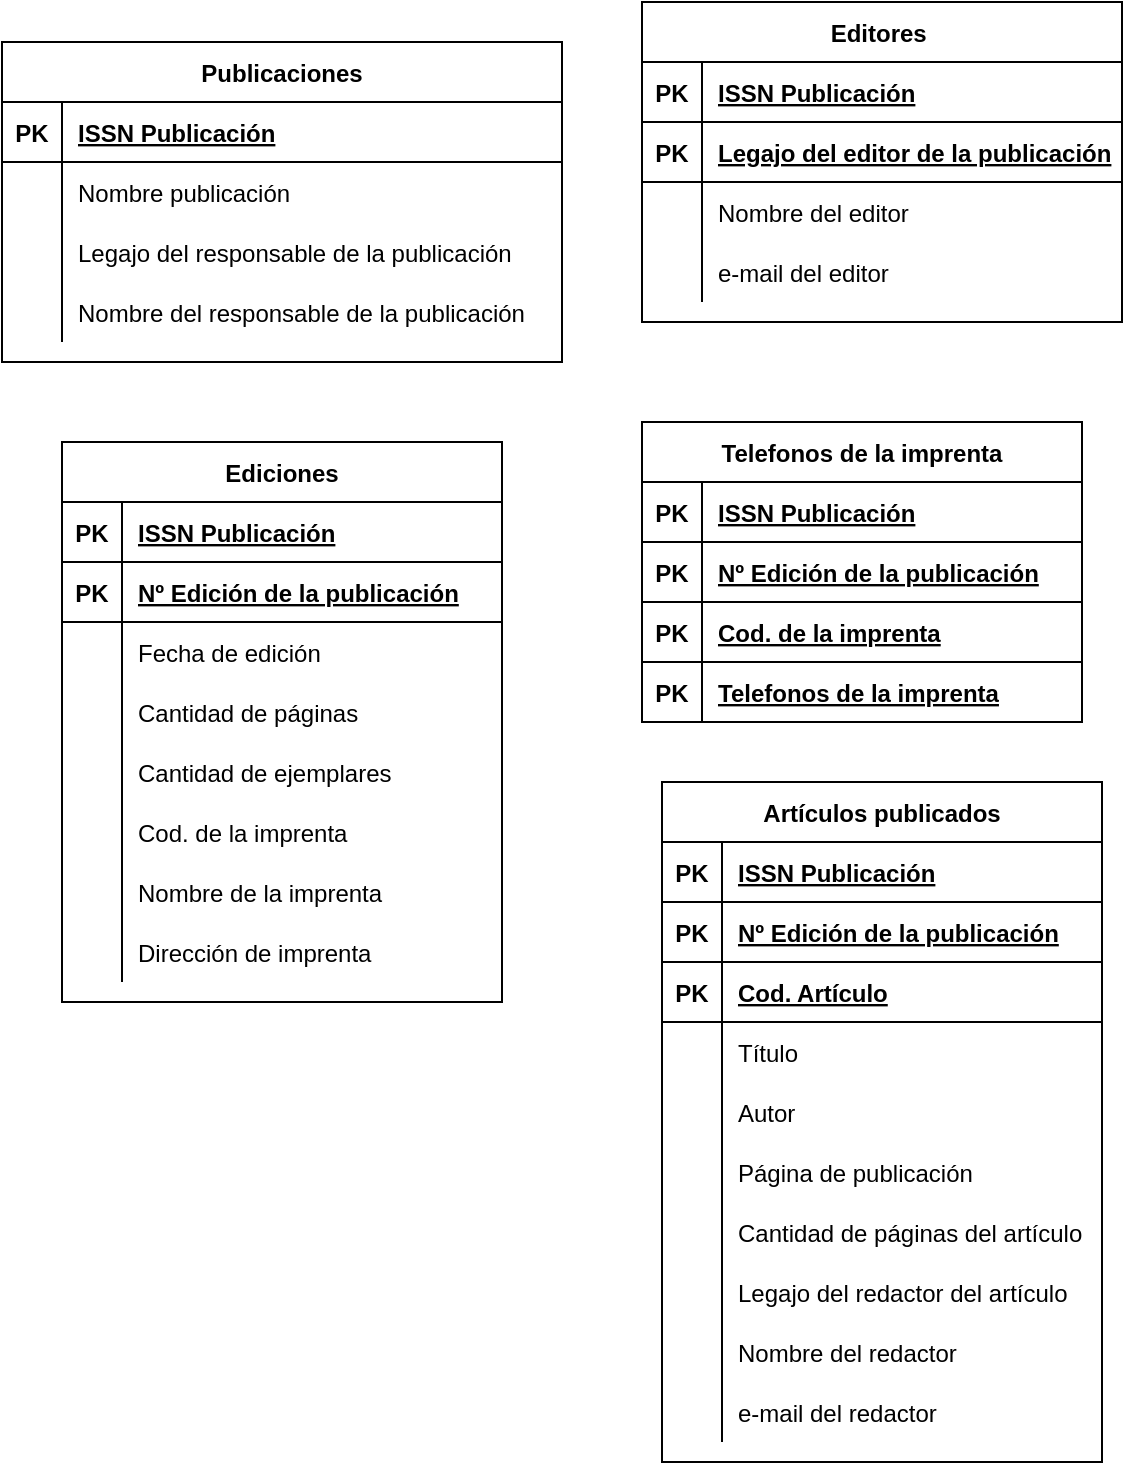 <mxfile version="13.7.1" type="github">
  <diagram id="R2lEEEUBdFMjLlhIrx00" name="Page-1">
    <mxGraphModel dx="801" dy="462" grid="1" gridSize="10" guides="1" tooltips="1" connect="1" arrows="1" fold="1" page="1" pageScale="1" pageWidth="850" pageHeight="1100" math="0" shadow="0" extFonts="Permanent Marker^https://fonts.googleapis.com/css?family=Permanent+Marker">
      <root>
        <mxCell id="0" />
        <mxCell id="1" parent="0" />
        <mxCell id="YVzqmrivTfN_J4FgBl8_-14" value="Editores " style="shape=table;startSize=30;container=1;collapsible=1;childLayout=tableLayout;fixedRows=1;rowLines=0;fontStyle=1;align=center;resizeLast=1;" vertex="1" parent="1">
          <mxGeometry x="500" y="20" width="240" height="160" as="geometry" />
        </mxCell>
        <mxCell id="YVzqmrivTfN_J4FgBl8_-15" value="" style="shape=partialRectangle;collapsible=0;dropTarget=0;pointerEvents=0;fillColor=none;top=0;left=0;bottom=1;right=0;points=[[0,0.5],[1,0.5]];portConstraint=eastwest;" vertex="1" parent="YVzqmrivTfN_J4FgBl8_-14">
          <mxGeometry y="30" width="240" height="30" as="geometry" />
        </mxCell>
        <mxCell id="YVzqmrivTfN_J4FgBl8_-16" value="PK" style="shape=partialRectangle;connectable=0;fillColor=none;top=0;left=0;bottom=0;right=0;fontStyle=1;overflow=hidden;" vertex="1" parent="YVzqmrivTfN_J4FgBl8_-15">
          <mxGeometry width="30" height="30" as="geometry" />
        </mxCell>
        <mxCell id="YVzqmrivTfN_J4FgBl8_-17" value="ISSN Publicación" style="shape=partialRectangle;connectable=0;fillColor=none;top=0;left=0;bottom=0;right=0;align=left;spacingLeft=6;fontStyle=5;overflow=hidden;" vertex="1" parent="YVzqmrivTfN_J4FgBl8_-15">
          <mxGeometry x="30" width="210" height="30" as="geometry" />
        </mxCell>
        <mxCell id="YVzqmrivTfN_J4FgBl8_-123" value="" style="shape=partialRectangle;collapsible=0;dropTarget=0;pointerEvents=0;fillColor=none;top=0;left=0;bottom=1;right=0;points=[[0,0.5],[1,0.5]];portConstraint=eastwest;" vertex="1" parent="YVzqmrivTfN_J4FgBl8_-14">
          <mxGeometry y="60" width="240" height="30" as="geometry" />
        </mxCell>
        <mxCell id="YVzqmrivTfN_J4FgBl8_-124" value="PK" style="shape=partialRectangle;connectable=0;fillColor=none;top=0;left=0;bottom=0;right=0;fontStyle=1;overflow=hidden;" vertex="1" parent="YVzqmrivTfN_J4FgBl8_-123">
          <mxGeometry width="30" height="30" as="geometry" />
        </mxCell>
        <mxCell id="YVzqmrivTfN_J4FgBl8_-125" value="Legajo del editor de la publicación" style="shape=partialRectangle;connectable=0;fillColor=none;top=0;left=0;bottom=0;right=0;align=left;spacingLeft=6;fontStyle=5;overflow=hidden;" vertex="1" parent="YVzqmrivTfN_J4FgBl8_-123">
          <mxGeometry x="30" width="210" height="30" as="geometry" />
        </mxCell>
        <mxCell id="YVzqmrivTfN_J4FgBl8_-18" value="" style="shape=partialRectangle;collapsible=0;dropTarget=0;pointerEvents=0;fillColor=none;top=0;left=0;bottom=0;right=0;points=[[0,0.5],[1,0.5]];portConstraint=eastwest;" vertex="1" parent="YVzqmrivTfN_J4FgBl8_-14">
          <mxGeometry y="90" width="240" height="30" as="geometry" />
        </mxCell>
        <mxCell id="YVzqmrivTfN_J4FgBl8_-19" value="" style="shape=partialRectangle;connectable=0;fillColor=none;top=0;left=0;bottom=0;right=0;editable=1;overflow=hidden;" vertex="1" parent="YVzqmrivTfN_J4FgBl8_-18">
          <mxGeometry width="30" height="30" as="geometry" />
        </mxCell>
        <mxCell id="YVzqmrivTfN_J4FgBl8_-20" value="Nombre del editor" style="shape=partialRectangle;connectable=0;fillColor=none;top=0;left=0;bottom=0;right=0;align=left;spacingLeft=6;overflow=hidden;" vertex="1" parent="YVzqmrivTfN_J4FgBl8_-18">
          <mxGeometry x="30" width="210" height="30" as="geometry" />
        </mxCell>
        <mxCell id="YVzqmrivTfN_J4FgBl8_-21" value="" style="shape=partialRectangle;collapsible=0;dropTarget=0;pointerEvents=0;fillColor=none;top=0;left=0;bottom=0;right=0;points=[[0,0.5],[1,0.5]];portConstraint=eastwest;" vertex="1" parent="YVzqmrivTfN_J4FgBl8_-14">
          <mxGeometry y="120" width="240" height="30" as="geometry" />
        </mxCell>
        <mxCell id="YVzqmrivTfN_J4FgBl8_-22" value="" style="shape=partialRectangle;connectable=0;fillColor=none;top=0;left=0;bottom=0;right=0;editable=1;overflow=hidden;" vertex="1" parent="YVzqmrivTfN_J4FgBl8_-21">
          <mxGeometry width="30" height="30" as="geometry" />
        </mxCell>
        <mxCell id="YVzqmrivTfN_J4FgBl8_-23" value="e-mail del editor" style="shape=partialRectangle;connectable=0;fillColor=none;top=0;left=0;bottom=0;right=0;align=left;spacingLeft=6;overflow=hidden;" vertex="1" parent="YVzqmrivTfN_J4FgBl8_-21">
          <mxGeometry x="30" width="210" height="30" as="geometry" />
        </mxCell>
        <mxCell id="YVzqmrivTfN_J4FgBl8_-1" value="Publicaciones" style="shape=table;startSize=30;container=1;collapsible=1;childLayout=tableLayout;fixedRows=1;rowLines=0;fontStyle=1;align=center;resizeLast=1;" vertex="1" parent="1">
          <mxGeometry x="180" y="40" width="280" height="160" as="geometry" />
        </mxCell>
        <mxCell id="YVzqmrivTfN_J4FgBl8_-2" value="" style="shape=partialRectangle;collapsible=0;dropTarget=0;pointerEvents=0;fillColor=none;top=0;left=0;bottom=1;right=0;points=[[0,0.5],[1,0.5]];portConstraint=eastwest;" vertex="1" parent="YVzqmrivTfN_J4FgBl8_-1">
          <mxGeometry y="30" width="280" height="30" as="geometry" />
        </mxCell>
        <mxCell id="YVzqmrivTfN_J4FgBl8_-3" value="PK" style="shape=partialRectangle;connectable=0;fillColor=none;top=0;left=0;bottom=0;right=0;fontStyle=1;overflow=hidden;" vertex="1" parent="YVzqmrivTfN_J4FgBl8_-2">
          <mxGeometry width="30" height="30" as="geometry" />
        </mxCell>
        <mxCell id="YVzqmrivTfN_J4FgBl8_-4" value="ISSN Publicación" style="shape=partialRectangle;connectable=0;fillColor=none;top=0;left=0;bottom=0;right=0;align=left;spacingLeft=6;fontStyle=5;overflow=hidden;" vertex="1" parent="YVzqmrivTfN_J4FgBl8_-2">
          <mxGeometry x="30" width="250" height="30" as="geometry" />
        </mxCell>
        <mxCell id="YVzqmrivTfN_J4FgBl8_-5" value="" style="shape=partialRectangle;collapsible=0;dropTarget=0;pointerEvents=0;fillColor=none;top=0;left=0;bottom=0;right=0;points=[[0,0.5],[1,0.5]];portConstraint=eastwest;" vertex="1" parent="YVzqmrivTfN_J4FgBl8_-1">
          <mxGeometry y="60" width="280" height="30" as="geometry" />
        </mxCell>
        <mxCell id="YVzqmrivTfN_J4FgBl8_-6" value="" style="shape=partialRectangle;connectable=0;fillColor=none;top=0;left=0;bottom=0;right=0;editable=1;overflow=hidden;" vertex="1" parent="YVzqmrivTfN_J4FgBl8_-5">
          <mxGeometry width="30" height="30" as="geometry" />
        </mxCell>
        <mxCell id="YVzqmrivTfN_J4FgBl8_-7" value="Nombre publicación" style="shape=partialRectangle;connectable=0;fillColor=none;top=0;left=0;bottom=0;right=0;align=left;spacingLeft=6;overflow=hidden;" vertex="1" parent="YVzqmrivTfN_J4FgBl8_-5">
          <mxGeometry x="30" width="250" height="30" as="geometry" />
        </mxCell>
        <mxCell id="YVzqmrivTfN_J4FgBl8_-8" value="" style="shape=partialRectangle;collapsible=0;dropTarget=0;pointerEvents=0;fillColor=none;top=0;left=0;bottom=0;right=0;points=[[0,0.5],[1,0.5]];portConstraint=eastwest;" vertex="1" parent="YVzqmrivTfN_J4FgBl8_-1">
          <mxGeometry y="90" width="280" height="30" as="geometry" />
        </mxCell>
        <mxCell id="YVzqmrivTfN_J4FgBl8_-9" value="" style="shape=partialRectangle;connectable=0;fillColor=none;top=0;left=0;bottom=0;right=0;editable=1;overflow=hidden;" vertex="1" parent="YVzqmrivTfN_J4FgBl8_-8">
          <mxGeometry width="30" height="30" as="geometry" />
        </mxCell>
        <mxCell id="YVzqmrivTfN_J4FgBl8_-10" value="Legajo del responsable de la publicación" style="shape=partialRectangle;connectable=0;fillColor=none;top=0;left=0;bottom=0;right=0;align=left;spacingLeft=6;overflow=hidden;" vertex="1" parent="YVzqmrivTfN_J4FgBl8_-8">
          <mxGeometry x="30" width="250" height="30" as="geometry" />
        </mxCell>
        <mxCell id="YVzqmrivTfN_J4FgBl8_-11" value="" style="shape=partialRectangle;collapsible=0;dropTarget=0;pointerEvents=0;fillColor=none;top=0;left=0;bottom=0;right=0;points=[[0,0.5],[1,0.5]];portConstraint=eastwest;" vertex="1" parent="YVzqmrivTfN_J4FgBl8_-1">
          <mxGeometry y="120" width="280" height="30" as="geometry" />
        </mxCell>
        <mxCell id="YVzqmrivTfN_J4FgBl8_-12" value="" style="shape=partialRectangle;connectable=0;fillColor=none;top=0;left=0;bottom=0;right=0;editable=1;overflow=hidden;" vertex="1" parent="YVzqmrivTfN_J4FgBl8_-11">
          <mxGeometry width="30" height="30" as="geometry" />
        </mxCell>
        <mxCell id="YVzqmrivTfN_J4FgBl8_-13" value="Nombre del responsable de la publicación" style="shape=partialRectangle;connectable=0;fillColor=none;top=0;left=0;bottom=0;right=0;align=left;spacingLeft=6;overflow=hidden;" vertex="1" parent="YVzqmrivTfN_J4FgBl8_-11">
          <mxGeometry x="30" width="250" height="30" as="geometry" />
        </mxCell>
        <mxCell id="YVzqmrivTfN_J4FgBl8_-40" value="Ediciones" style="shape=table;startSize=30;container=1;collapsible=1;childLayout=tableLayout;fixedRows=1;rowLines=0;fontStyle=1;align=center;resizeLast=1;" vertex="1" parent="1">
          <mxGeometry x="210" y="240" width="220" height="280" as="geometry" />
        </mxCell>
        <mxCell id="YVzqmrivTfN_J4FgBl8_-41" value="" style="shape=partialRectangle;collapsible=0;dropTarget=0;pointerEvents=0;fillColor=none;top=0;left=0;bottom=1;right=0;points=[[0,0.5],[1,0.5]];portConstraint=eastwest;" vertex="1" parent="YVzqmrivTfN_J4FgBl8_-40">
          <mxGeometry y="30" width="220" height="30" as="geometry" />
        </mxCell>
        <mxCell id="YVzqmrivTfN_J4FgBl8_-42" value="PK" style="shape=partialRectangle;connectable=0;fillColor=none;top=0;left=0;bottom=0;right=0;fontStyle=1;overflow=hidden;" vertex="1" parent="YVzqmrivTfN_J4FgBl8_-41">
          <mxGeometry width="30" height="30" as="geometry" />
        </mxCell>
        <mxCell id="YVzqmrivTfN_J4FgBl8_-43" value="ISSN Publicación" style="shape=partialRectangle;connectable=0;fillColor=none;top=0;left=0;bottom=0;right=0;align=left;spacingLeft=6;fontStyle=5;overflow=hidden;" vertex="1" parent="YVzqmrivTfN_J4FgBl8_-41">
          <mxGeometry x="30" width="190" height="30" as="geometry" />
        </mxCell>
        <mxCell id="YVzqmrivTfN_J4FgBl8_-87" value="" style="shape=partialRectangle;collapsible=0;dropTarget=0;pointerEvents=0;fillColor=none;top=0;left=0;bottom=1;right=0;points=[[0,0.5],[1,0.5]];portConstraint=eastwest;" vertex="1" parent="YVzqmrivTfN_J4FgBl8_-40">
          <mxGeometry y="60" width="220" height="30" as="geometry" />
        </mxCell>
        <mxCell id="YVzqmrivTfN_J4FgBl8_-88" value="PK" style="shape=partialRectangle;connectable=0;fillColor=none;top=0;left=0;bottom=0;right=0;fontStyle=1;overflow=hidden;" vertex="1" parent="YVzqmrivTfN_J4FgBl8_-87">
          <mxGeometry width="30" height="30" as="geometry" />
        </mxCell>
        <mxCell id="YVzqmrivTfN_J4FgBl8_-89" value="Nº Edición de la publicación" style="shape=partialRectangle;connectable=0;fillColor=none;top=0;left=0;bottom=0;right=0;align=left;spacingLeft=6;fontStyle=5;overflow=hidden;" vertex="1" parent="YVzqmrivTfN_J4FgBl8_-87">
          <mxGeometry x="30" width="190" height="30" as="geometry" />
        </mxCell>
        <mxCell id="YVzqmrivTfN_J4FgBl8_-44" value="" style="shape=partialRectangle;collapsible=0;dropTarget=0;pointerEvents=0;fillColor=none;top=0;left=0;bottom=0;right=0;points=[[0,0.5],[1,0.5]];portConstraint=eastwest;" vertex="1" parent="YVzqmrivTfN_J4FgBl8_-40">
          <mxGeometry y="90" width="220" height="30" as="geometry" />
        </mxCell>
        <mxCell id="YVzqmrivTfN_J4FgBl8_-45" value="" style="shape=partialRectangle;connectable=0;fillColor=none;top=0;left=0;bottom=0;right=0;editable=1;overflow=hidden;" vertex="1" parent="YVzqmrivTfN_J4FgBl8_-44">
          <mxGeometry width="30" height="30" as="geometry" />
        </mxCell>
        <mxCell id="YVzqmrivTfN_J4FgBl8_-46" value="Fecha de edición" style="shape=partialRectangle;connectable=0;fillColor=none;top=0;left=0;bottom=0;right=0;align=left;spacingLeft=6;overflow=hidden;" vertex="1" parent="YVzqmrivTfN_J4FgBl8_-44">
          <mxGeometry x="30" width="190" height="30" as="geometry" />
        </mxCell>
        <mxCell id="YVzqmrivTfN_J4FgBl8_-47" value="" style="shape=partialRectangle;collapsible=0;dropTarget=0;pointerEvents=0;fillColor=none;top=0;left=0;bottom=0;right=0;points=[[0,0.5],[1,0.5]];portConstraint=eastwest;" vertex="1" parent="YVzqmrivTfN_J4FgBl8_-40">
          <mxGeometry y="120" width="220" height="30" as="geometry" />
        </mxCell>
        <mxCell id="YVzqmrivTfN_J4FgBl8_-48" value="" style="shape=partialRectangle;connectable=0;fillColor=none;top=0;left=0;bottom=0;right=0;editable=1;overflow=hidden;" vertex="1" parent="YVzqmrivTfN_J4FgBl8_-47">
          <mxGeometry width="30" height="30" as="geometry" />
        </mxCell>
        <mxCell id="YVzqmrivTfN_J4FgBl8_-49" value="Cantidad de páginas" style="shape=partialRectangle;connectable=0;fillColor=none;top=0;left=0;bottom=0;right=0;align=left;spacingLeft=6;overflow=hidden;" vertex="1" parent="YVzqmrivTfN_J4FgBl8_-47">
          <mxGeometry x="30" width="190" height="30" as="geometry" />
        </mxCell>
        <mxCell id="YVzqmrivTfN_J4FgBl8_-50" value="" style="shape=partialRectangle;collapsible=0;dropTarget=0;pointerEvents=0;fillColor=none;top=0;left=0;bottom=0;right=0;points=[[0,0.5],[1,0.5]];portConstraint=eastwest;" vertex="1" parent="YVzqmrivTfN_J4FgBl8_-40">
          <mxGeometry y="150" width="220" height="30" as="geometry" />
        </mxCell>
        <mxCell id="YVzqmrivTfN_J4FgBl8_-51" value="" style="shape=partialRectangle;connectable=0;fillColor=none;top=0;left=0;bottom=0;right=0;editable=1;overflow=hidden;" vertex="1" parent="YVzqmrivTfN_J4FgBl8_-50">
          <mxGeometry width="30" height="30" as="geometry" />
        </mxCell>
        <mxCell id="YVzqmrivTfN_J4FgBl8_-52" value="Cantidad de ejemplares" style="shape=partialRectangle;connectable=0;fillColor=none;top=0;left=0;bottom=0;right=0;align=left;spacingLeft=6;overflow=hidden;" vertex="1" parent="YVzqmrivTfN_J4FgBl8_-50">
          <mxGeometry x="30" width="190" height="30" as="geometry" />
        </mxCell>
        <mxCell id="YVzqmrivTfN_J4FgBl8_-67" value="" style="shape=partialRectangle;collapsible=0;dropTarget=0;pointerEvents=0;fillColor=none;top=0;left=0;bottom=0;right=0;points=[[0,0.5],[1,0.5]];portConstraint=eastwest;" vertex="1" parent="YVzqmrivTfN_J4FgBl8_-40">
          <mxGeometry y="180" width="220" height="30" as="geometry" />
        </mxCell>
        <mxCell id="YVzqmrivTfN_J4FgBl8_-68" value="" style="shape=partialRectangle;connectable=0;fillColor=none;top=0;left=0;bottom=0;right=0;editable=1;overflow=hidden;" vertex="1" parent="YVzqmrivTfN_J4FgBl8_-67">
          <mxGeometry width="30" height="30" as="geometry" />
        </mxCell>
        <mxCell id="YVzqmrivTfN_J4FgBl8_-69" value="Cod. de la imprenta" style="shape=partialRectangle;connectable=0;fillColor=none;top=0;left=0;bottom=0;right=0;align=left;spacingLeft=6;overflow=hidden;" vertex="1" parent="YVzqmrivTfN_J4FgBl8_-67">
          <mxGeometry x="30" width="190" height="30" as="geometry" />
        </mxCell>
        <mxCell id="YVzqmrivTfN_J4FgBl8_-71" value="" style="shape=partialRectangle;collapsible=0;dropTarget=0;pointerEvents=0;fillColor=none;top=0;left=0;bottom=0;right=0;points=[[0,0.5],[1,0.5]];portConstraint=eastwest;" vertex="1" parent="YVzqmrivTfN_J4FgBl8_-40">
          <mxGeometry y="210" width="220" height="30" as="geometry" />
        </mxCell>
        <mxCell id="YVzqmrivTfN_J4FgBl8_-72" value="" style="shape=partialRectangle;connectable=0;fillColor=none;top=0;left=0;bottom=0;right=0;editable=1;overflow=hidden;" vertex="1" parent="YVzqmrivTfN_J4FgBl8_-71">
          <mxGeometry width="30" height="30" as="geometry" />
        </mxCell>
        <mxCell id="YVzqmrivTfN_J4FgBl8_-73" value="Nombre de la imprenta" style="shape=partialRectangle;connectable=0;fillColor=none;top=0;left=0;bottom=0;right=0;align=left;spacingLeft=6;overflow=hidden;" vertex="1" parent="YVzqmrivTfN_J4FgBl8_-71">
          <mxGeometry x="30" width="190" height="30" as="geometry" />
        </mxCell>
        <mxCell id="YVzqmrivTfN_J4FgBl8_-75" value="" style="shape=partialRectangle;collapsible=0;dropTarget=0;pointerEvents=0;fillColor=none;top=0;left=0;bottom=0;right=0;points=[[0,0.5],[1,0.5]];portConstraint=eastwest;" vertex="1" parent="YVzqmrivTfN_J4FgBl8_-40">
          <mxGeometry y="240" width="220" height="30" as="geometry" />
        </mxCell>
        <mxCell id="YVzqmrivTfN_J4FgBl8_-76" value="" style="shape=partialRectangle;connectable=0;fillColor=none;top=0;left=0;bottom=0;right=0;editable=1;overflow=hidden;" vertex="1" parent="YVzqmrivTfN_J4FgBl8_-75">
          <mxGeometry width="30" height="30" as="geometry" />
        </mxCell>
        <mxCell id="YVzqmrivTfN_J4FgBl8_-77" value="Dirección de imprenta" style="shape=partialRectangle;connectable=0;fillColor=none;top=0;left=0;bottom=0;right=0;align=left;spacingLeft=6;overflow=hidden;" vertex="1" parent="YVzqmrivTfN_J4FgBl8_-75">
          <mxGeometry x="30" width="190" height="30" as="geometry" />
        </mxCell>
        <mxCell id="YVzqmrivTfN_J4FgBl8_-53" value="Artículos publicados" style="shape=table;startSize=30;container=1;collapsible=1;childLayout=tableLayout;fixedRows=1;rowLines=0;fontStyle=1;align=center;resizeLast=1;" vertex="1" parent="1">
          <mxGeometry x="510" y="410" width="220" height="340" as="geometry" />
        </mxCell>
        <mxCell id="YVzqmrivTfN_J4FgBl8_-54" value="" style="shape=partialRectangle;collapsible=0;dropTarget=0;pointerEvents=0;fillColor=none;top=0;left=0;bottom=1;right=0;points=[[0,0.5],[1,0.5]];portConstraint=eastwest;" vertex="1" parent="YVzqmrivTfN_J4FgBl8_-53">
          <mxGeometry y="30" width="220" height="30" as="geometry" />
        </mxCell>
        <mxCell id="YVzqmrivTfN_J4FgBl8_-55" value="PK" style="shape=partialRectangle;connectable=0;fillColor=none;top=0;left=0;bottom=0;right=0;fontStyle=1;overflow=hidden;" vertex="1" parent="YVzqmrivTfN_J4FgBl8_-54">
          <mxGeometry width="30" height="30" as="geometry" />
        </mxCell>
        <mxCell id="YVzqmrivTfN_J4FgBl8_-56" value="ISSN Publicación" style="shape=partialRectangle;connectable=0;fillColor=none;top=0;left=0;bottom=0;right=0;align=left;spacingLeft=6;fontStyle=5;overflow=hidden;" vertex="1" parent="YVzqmrivTfN_J4FgBl8_-54">
          <mxGeometry x="30" width="190" height="30" as="geometry" />
        </mxCell>
        <mxCell id="YVzqmrivTfN_J4FgBl8_-103" value="" style="shape=partialRectangle;collapsible=0;dropTarget=0;pointerEvents=0;fillColor=none;top=0;left=0;bottom=1;right=0;points=[[0,0.5],[1,0.5]];portConstraint=eastwest;" vertex="1" parent="YVzqmrivTfN_J4FgBl8_-53">
          <mxGeometry y="60" width="220" height="30" as="geometry" />
        </mxCell>
        <mxCell id="YVzqmrivTfN_J4FgBl8_-104" value="PK" style="shape=partialRectangle;connectable=0;fillColor=none;top=0;left=0;bottom=0;right=0;fontStyle=1;overflow=hidden;" vertex="1" parent="YVzqmrivTfN_J4FgBl8_-103">
          <mxGeometry width="30" height="30" as="geometry" />
        </mxCell>
        <mxCell id="YVzqmrivTfN_J4FgBl8_-105" value="Nº Edición de la publicación" style="shape=partialRectangle;connectable=0;fillColor=none;top=0;left=0;bottom=0;right=0;align=left;spacingLeft=6;fontStyle=5;overflow=hidden;" vertex="1" parent="YVzqmrivTfN_J4FgBl8_-103">
          <mxGeometry x="30" width="190" height="30" as="geometry" />
        </mxCell>
        <mxCell id="YVzqmrivTfN_J4FgBl8_-99" value="" style="shape=partialRectangle;collapsible=0;dropTarget=0;pointerEvents=0;fillColor=none;top=0;left=0;bottom=1;right=0;points=[[0,0.5],[1,0.5]];portConstraint=eastwest;" vertex="1" parent="YVzqmrivTfN_J4FgBl8_-53">
          <mxGeometry y="90" width="220" height="30" as="geometry" />
        </mxCell>
        <mxCell id="YVzqmrivTfN_J4FgBl8_-100" value="PK" style="shape=partialRectangle;connectable=0;fillColor=none;top=0;left=0;bottom=0;right=0;fontStyle=1;overflow=hidden;" vertex="1" parent="YVzqmrivTfN_J4FgBl8_-99">
          <mxGeometry width="30" height="30" as="geometry" />
        </mxCell>
        <mxCell id="YVzqmrivTfN_J4FgBl8_-101" value="Cod. Artículo" style="shape=partialRectangle;connectable=0;fillColor=none;top=0;left=0;bottom=0;right=0;align=left;spacingLeft=6;fontStyle=5;overflow=hidden;" vertex="1" parent="YVzqmrivTfN_J4FgBl8_-99">
          <mxGeometry x="30" width="190" height="30" as="geometry" />
        </mxCell>
        <mxCell id="YVzqmrivTfN_J4FgBl8_-57" value="" style="shape=partialRectangle;collapsible=0;dropTarget=0;pointerEvents=0;fillColor=none;top=0;left=0;bottom=0;right=0;points=[[0,0.5],[1,0.5]];portConstraint=eastwest;" vertex="1" parent="YVzqmrivTfN_J4FgBl8_-53">
          <mxGeometry y="120" width="220" height="30" as="geometry" />
        </mxCell>
        <mxCell id="YVzqmrivTfN_J4FgBl8_-58" value="" style="shape=partialRectangle;connectable=0;fillColor=none;top=0;left=0;bottom=0;right=0;editable=1;overflow=hidden;" vertex="1" parent="YVzqmrivTfN_J4FgBl8_-57">
          <mxGeometry width="30" height="30" as="geometry" />
        </mxCell>
        <mxCell id="YVzqmrivTfN_J4FgBl8_-59" value="Título" style="shape=partialRectangle;connectable=0;fillColor=none;top=0;left=0;bottom=0;right=0;align=left;spacingLeft=6;overflow=hidden;" vertex="1" parent="YVzqmrivTfN_J4FgBl8_-57">
          <mxGeometry x="30" width="190" height="30" as="geometry" />
        </mxCell>
        <mxCell id="YVzqmrivTfN_J4FgBl8_-60" value="" style="shape=partialRectangle;collapsible=0;dropTarget=0;pointerEvents=0;fillColor=none;top=0;left=0;bottom=0;right=0;points=[[0,0.5],[1,0.5]];portConstraint=eastwest;" vertex="1" parent="YVzqmrivTfN_J4FgBl8_-53">
          <mxGeometry y="150" width="220" height="30" as="geometry" />
        </mxCell>
        <mxCell id="YVzqmrivTfN_J4FgBl8_-61" value="" style="shape=partialRectangle;connectable=0;fillColor=none;top=0;left=0;bottom=0;right=0;editable=1;overflow=hidden;" vertex="1" parent="YVzqmrivTfN_J4FgBl8_-60">
          <mxGeometry width="30" height="30" as="geometry" />
        </mxCell>
        <mxCell id="YVzqmrivTfN_J4FgBl8_-62" value="Autor" style="shape=partialRectangle;connectable=0;fillColor=none;top=0;left=0;bottom=0;right=0;align=left;spacingLeft=6;overflow=hidden;" vertex="1" parent="YVzqmrivTfN_J4FgBl8_-60">
          <mxGeometry x="30" width="190" height="30" as="geometry" />
        </mxCell>
        <mxCell id="YVzqmrivTfN_J4FgBl8_-63" value="" style="shape=partialRectangle;collapsible=0;dropTarget=0;pointerEvents=0;fillColor=none;top=0;left=0;bottom=0;right=0;points=[[0,0.5],[1,0.5]];portConstraint=eastwest;" vertex="1" parent="YVzqmrivTfN_J4FgBl8_-53">
          <mxGeometry y="180" width="220" height="30" as="geometry" />
        </mxCell>
        <mxCell id="YVzqmrivTfN_J4FgBl8_-64" value="" style="shape=partialRectangle;connectable=0;fillColor=none;top=0;left=0;bottom=0;right=0;editable=1;overflow=hidden;" vertex="1" parent="YVzqmrivTfN_J4FgBl8_-63">
          <mxGeometry width="30" height="30" as="geometry" />
        </mxCell>
        <mxCell id="YVzqmrivTfN_J4FgBl8_-65" value="Página de publicación" style="shape=partialRectangle;connectable=0;fillColor=none;top=0;left=0;bottom=0;right=0;align=left;spacingLeft=6;overflow=hidden;" vertex="1" parent="YVzqmrivTfN_J4FgBl8_-63">
          <mxGeometry x="30" width="190" height="30" as="geometry" />
        </mxCell>
        <mxCell id="YVzqmrivTfN_J4FgBl8_-107" value="" style="shape=partialRectangle;collapsible=0;dropTarget=0;pointerEvents=0;fillColor=none;top=0;left=0;bottom=0;right=0;points=[[0,0.5],[1,0.5]];portConstraint=eastwest;" vertex="1" parent="YVzqmrivTfN_J4FgBl8_-53">
          <mxGeometry y="210" width="220" height="30" as="geometry" />
        </mxCell>
        <mxCell id="YVzqmrivTfN_J4FgBl8_-108" value="" style="shape=partialRectangle;connectable=0;fillColor=none;top=0;left=0;bottom=0;right=0;editable=1;overflow=hidden;" vertex="1" parent="YVzqmrivTfN_J4FgBl8_-107">
          <mxGeometry width="30" height="30" as="geometry" />
        </mxCell>
        <mxCell id="YVzqmrivTfN_J4FgBl8_-109" value="Cantidad de páginas del artículo" style="shape=partialRectangle;connectable=0;fillColor=none;top=0;left=0;bottom=0;right=0;align=left;spacingLeft=6;overflow=hidden;" vertex="1" parent="YVzqmrivTfN_J4FgBl8_-107">
          <mxGeometry x="30" width="190" height="30" as="geometry" />
        </mxCell>
        <mxCell id="YVzqmrivTfN_J4FgBl8_-111" value="" style="shape=partialRectangle;collapsible=0;dropTarget=0;pointerEvents=0;fillColor=none;top=0;left=0;bottom=0;right=0;points=[[0,0.5],[1,0.5]];portConstraint=eastwest;" vertex="1" parent="YVzqmrivTfN_J4FgBl8_-53">
          <mxGeometry y="240" width="220" height="30" as="geometry" />
        </mxCell>
        <mxCell id="YVzqmrivTfN_J4FgBl8_-112" value="" style="shape=partialRectangle;connectable=0;fillColor=none;top=0;left=0;bottom=0;right=0;editable=1;overflow=hidden;" vertex="1" parent="YVzqmrivTfN_J4FgBl8_-111">
          <mxGeometry width="30" height="30" as="geometry" />
        </mxCell>
        <mxCell id="YVzqmrivTfN_J4FgBl8_-113" value="Legajo del redactor del artículo" style="shape=partialRectangle;connectable=0;fillColor=none;top=0;left=0;bottom=0;right=0;align=left;spacingLeft=6;overflow=hidden;" vertex="1" parent="YVzqmrivTfN_J4FgBl8_-111">
          <mxGeometry x="30" width="190" height="30" as="geometry" />
        </mxCell>
        <mxCell id="YVzqmrivTfN_J4FgBl8_-115" value="" style="shape=partialRectangle;collapsible=0;dropTarget=0;pointerEvents=0;fillColor=none;top=0;left=0;bottom=0;right=0;points=[[0,0.5],[1,0.5]];portConstraint=eastwest;" vertex="1" parent="YVzqmrivTfN_J4FgBl8_-53">
          <mxGeometry y="270" width="220" height="30" as="geometry" />
        </mxCell>
        <mxCell id="YVzqmrivTfN_J4FgBl8_-116" value="" style="shape=partialRectangle;connectable=0;fillColor=none;top=0;left=0;bottom=0;right=0;editable=1;overflow=hidden;" vertex="1" parent="YVzqmrivTfN_J4FgBl8_-115">
          <mxGeometry width="30" height="30" as="geometry" />
        </mxCell>
        <mxCell id="YVzqmrivTfN_J4FgBl8_-117" value="Nombre del redactor" style="shape=partialRectangle;connectable=0;fillColor=none;top=0;left=0;bottom=0;right=0;align=left;spacingLeft=6;overflow=hidden;" vertex="1" parent="YVzqmrivTfN_J4FgBl8_-115">
          <mxGeometry x="30" width="190" height="30" as="geometry" />
        </mxCell>
        <mxCell id="YVzqmrivTfN_J4FgBl8_-119" value="" style="shape=partialRectangle;collapsible=0;dropTarget=0;pointerEvents=0;fillColor=none;top=0;left=0;bottom=0;right=0;points=[[0,0.5],[1,0.5]];portConstraint=eastwest;" vertex="1" parent="YVzqmrivTfN_J4FgBl8_-53">
          <mxGeometry y="300" width="220" height="30" as="geometry" />
        </mxCell>
        <mxCell id="YVzqmrivTfN_J4FgBl8_-120" value="" style="shape=partialRectangle;connectable=0;fillColor=none;top=0;left=0;bottom=0;right=0;editable=1;overflow=hidden;" vertex="1" parent="YVzqmrivTfN_J4FgBl8_-119">
          <mxGeometry width="30" height="30" as="geometry" />
        </mxCell>
        <mxCell id="YVzqmrivTfN_J4FgBl8_-121" value="e-mail del redactor" style="shape=partialRectangle;connectable=0;fillColor=none;top=0;left=0;bottom=0;right=0;align=left;spacingLeft=6;overflow=hidden;" vertex="1" parent="YVzqmrivTfN_J4FgBl8_-119">
          <mxGeometry x="30" width="190" height="30" as="geometry" />
        </mxCell>
        <mxCell id="YVzqmrivTfN_J4FgBl8_-27" value="Telefonos de la imprenta" style="shape=table;startSize=30;container=1;collapsible=1;childLayout=tableLayout;fixedRows=1;rowLines=0;fontStyle=1;align=center;resizeLast=1;" vertex="1" parent="1">
          <mxGeometry x="500" y="230" width="220" height="150" as="geometry" />
        </mxCell>
        <mxCell id="YVzqmrivTfN_J4FgBl8_-28" value="" style="shape=partialRectangle;collapsible=0;dropTarget=0;pointerEvents=0;fillColor=none;top=0;left=0;bottom=1;right=0;points=[[0,0.5],[1,0.5]];portConstraint=eastwest;" vertex="1" parent="YVzqmrivTfN_J4FgBl8_-27">
          <mxGeometry y="30" width="220" height="30" as="geometry" />
        </mxCell>
        <mxCell id="YVzqmrivTfN_J4FgBl8_-29" value="PK" style="shape=partialRectangle;connectable=0;fillColor=none;top=0;left=0;bottom=0;right=0;fontStyle=1;overflow=hidden;" vertex="1" parent="YVzqmrivTfN_J4FgBl8_-28">
          <mxGeometry width="30" height="30" as="geometry" />
        </mxCell>
        <mxCell id="YVzqmrivTfN_J4FgBl8_-30" value="ISSN Publicación" style="shape=partialRectangle;connectable=0;fillColor=none;top=0;left=0;bottom=0;right=0;align=left;spacingLeft=6;fontStyle=5;overflow=hidden;" vertex="1" parent="YVzqmrivTfN_J4FgBl8_-28">
          <mxGeometry x="30" width="190" height="30" as="geometry" />
        </mxCell>
        <mxCell id="YVzqmrivTfN_J4FgBl8_-95" value="" style="shape=partialRectangle;collapsible=0;dropTarget=0;pointerEvents=0;fillColor=none;top=0;left=0;bottom=1;right=0;points=[[0,0.5],[1,0.5]];portConstraint=eastwest;" vertex="1" parent="YVzqmrivTfN_J4FgBl8_-27">
          <mxGeometry y="60" width="220" height="30" as="geometry" />
        </mxCell>
        <mxCell id="YVzqmrivTfN_J4FgBl8_-96" value="PK" style="shape=partialRectangle;connectable=0;fillColor=none;top=0;left=0;bottom=0;right=0;fontStyle=1;overflow=hidden;" vertex="1" parent="YVzqmrivTfN_J4FgBl8_-95">
          <mxGeometry width="30" height="30" as="geometry" />
        </mxCell>
        <mxCell id="YVzqmrivTfN_J4FgBl8_-97" value="Nº Edición de la publicación" style="shape=partialRectangle;connectable=0;fillColor=none;top=0;left=0;bottom=0;right=0;align=left;spacingLeft=6;fontStyle=5;overflow=hidden;" vertex="1" parent="YVzqmrivTfN_J4FgBl8_-95">
          <mxGeometry x="30" width="190" height="30" as="geometry" />
        </mxCell>
        <mxCell id="YVzqmrivTfN_J4FgBl8_-127" value="" style="shape=partialRectangle;collapsible=0;dropTarget=0;pointerEvents=0;fillColor=none;top=0;left=0;bottom=1;right=0;points=[[0,0.5],[1,0.5]];portConstraint=eastwest;" vertex="1" parent="YVzqmrivTfN_J4FgBl8_-27">
          <mxGeometry y="90" width="220" height="30" as="geometry" />
        </mxCell>
        <mxCell id="YVzqmrivTfN_J4FgBl8_-128" value="PK" style="shape=partialRectangle;connectable=0;fillColor=none;top=0;left=0;bottom=0;right=0;fontStyle=1;overflow=hidden;" vertex="1" parent="YVzqmrivTfN_J4FgBl8_-127">
          <mxGeometry width="30" height="30" as="geometry" />
        </mxCell>
        <mxCell id="YVzqmrivTfN_J4FgBl8_-129" value="Cod. de la imprenta" style="shape=partialRectangle;connectable=0;fillColor=none;top=0;left=0;bottom=0;right=0;align=left;spacingLeft=6;fontStyle=5;overflow=hidden;" vertex="1" parent="YVzqmrivTfN_J4FgBl8_-127">
          <mxGeometry x="30" width="190" height="30" as="geometry" />
        </mxCell>
        <mxCell id="YVzqmrivTfN_J4FgBl8_-91" value="" style="shape=partialRectangle;collapsible=0;dropTarget=0;pointerEvents=0;fillColor=none;top=0;left=0;bottom=1;right=0;points=[[0,0.5],[1,0.5]];portConstraint=eastwest;" vertex="1" parent="YVzqmrivTfN_J4FgBl8_-27">
          <mxGeometry y="120" width="220" height="30" as="geometry" />
        </mxCell>
        <mxCell id="YVzqmrivTfN_J4FgBl8_-92" value="PK" style="shape=partialRectangle;connectable=0;fillColor=none;top=0;left=0;bottom=0;right=0;fontStyle=1;overflow=hidden;" vertex="1" parent="YVzqmrivTfN_J4FgBl8_-91">
          <mxGeometry width="30" height="30" as="geometry" />
        </mxCell>
        <mxCell id="YVzqmrivTfN_J4FgBl8_-93" value="Telefonos de la imprenta" style="shape=partialRectangle;connectable=0;fillColor=none;top=0;left=0;bottom=0;right=0;align=left;spacingLeft=6;fontStyle=5;overflow=hidden;" vertex="1" parent="YVzqmrivTfN_J4FgBl8_-91">
          <mxGeometry x="30" width="190" height="30" as="geometry" />
        </mxCell>
      </root>
    </mxGraphModel>
  </diagram>
</mxfile>
